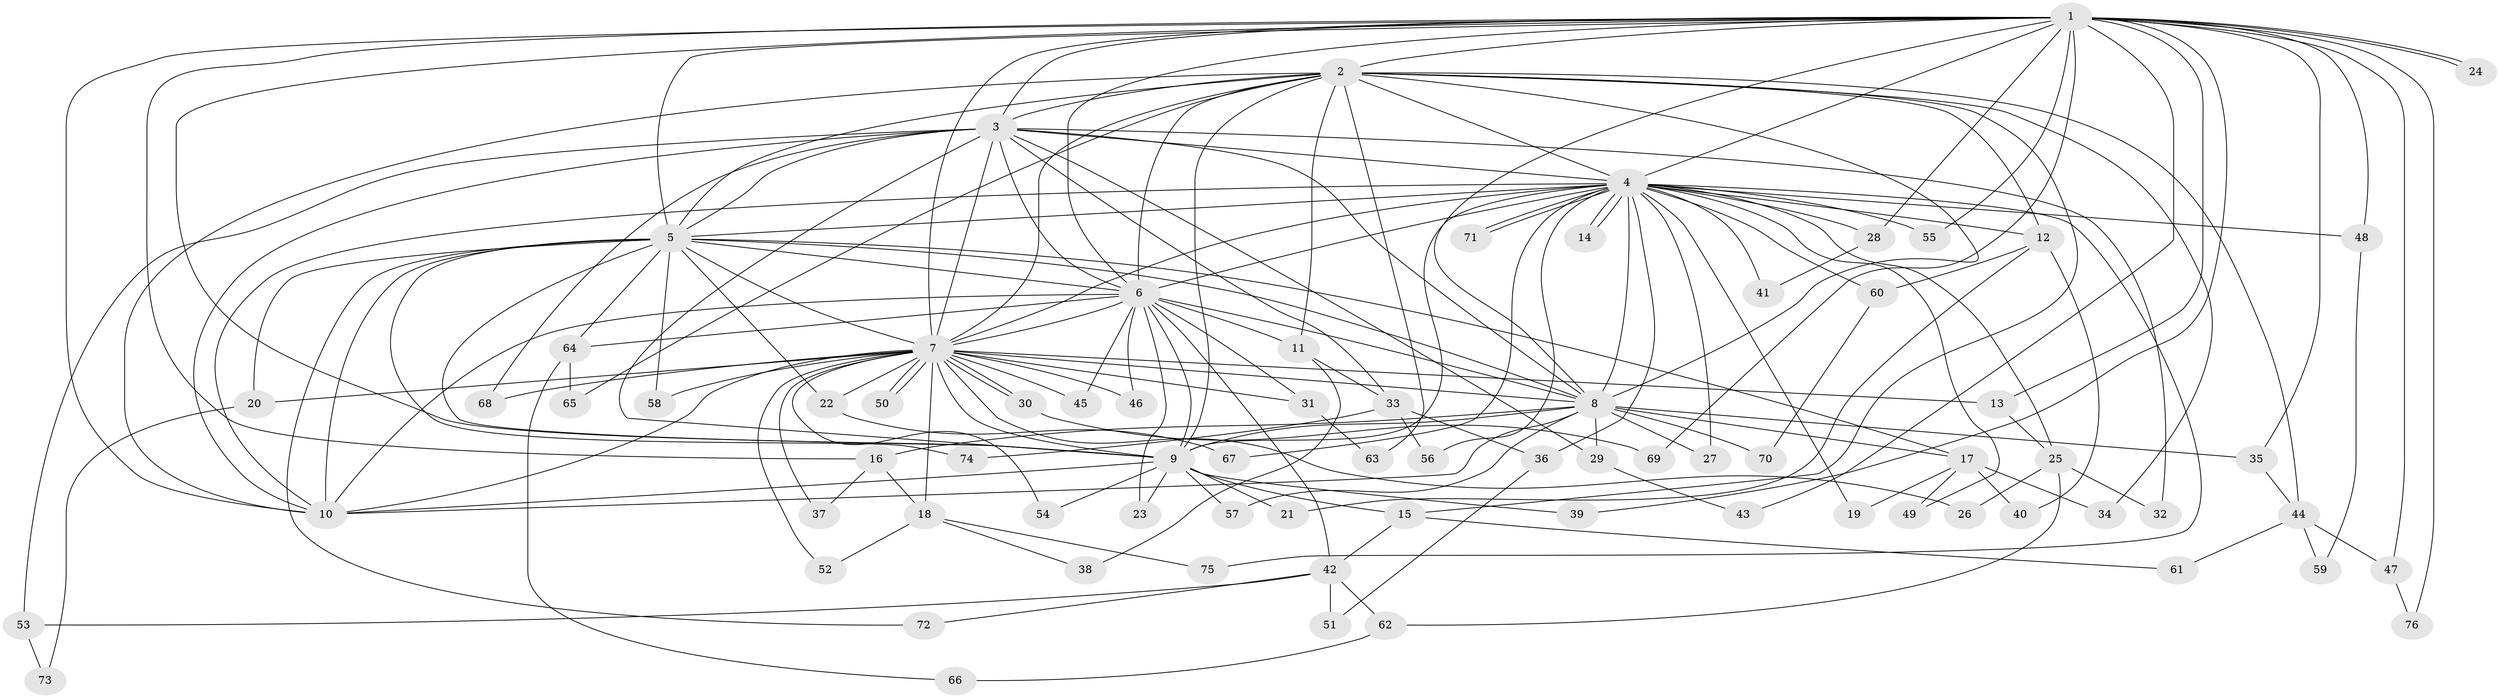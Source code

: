 // coarse degree distribution, {19: 0.01818181818181818, 26: 0.01818181818181818, 12: 0.03636363636363636, 25: 0.01818181818181818, 14: 0.01818181818181818, 13: 0.03636363636363636, 4: 0.05454545454545454, 5: 0.05454545454545454, 3: 0.14545454545454545, 2: 0.5272727272727272, 8: 0.01818181818181818, 6: 0.03636363636363636, 1: 0.01818181818181818}
// Generated by graph-tools (version 1.1) at 2025/41/03/06/25 10:41:31]
// undirected, 76 vertices, 177 edges
graph export_dot {
graph [start="1"]
  node [color=gray90,style=filled];
  1;
  2;
  3;
  4;
  5;
  6;
  7;
  8;
  9;
  10;
  11;
  12;
  13;
  14;
  15;
  16;
  17;
  18;
  19;
  20;
  21;
  22;
  23;
  24;
  25;
  26;
  27;
  28;
  29;
  30;
  31;
  32;
  33;
  34;
  35;
  36;
  37;
  38;
  39;
  40;
  41;
  42;
  43;
  44;
  45;
  46;
  47;
  48;
  49;
  50;
  51;
  52;
  53;
  54;
  55;
  56;
  57;
  58;
  59;
  60;
  61;
  62;
  63;
  64;
  65;
  66;
  67;
  68;
  69;
  70;
  71;
  72;
  73;
  74;
  75;
  76;
  1 -- 2;
  1 -- 3;
  1 -- 4;
  1 -- 5;
  1 -- 6;
  1 -- 7;
  1 -- 8;
  1 -- 9;
  1 -- 10;
  1 -- 13;
  1 -- 16;
  1 -- 24;
  1 -- 24;
  1 -- 28;
  1 -- 35;
  1 -- 39;
  1 -- 43;
  1 -- 47;
  1 -- 48;
  1 -- 55;
  1 -- 69;
  1 -- 76;
  2 -- 3;
  2 -- 4;
  2 -- 5;
  2 -- 6;
  2 -- 7;
  2 -- 8;
  2 -- 9;
  2 -- 10;
  2 -- 11;
  2 -- 12;
  2 -- 15;
  2 -- 34;
  2 -- 44;
  2 -- 63;
  2 -- 65;
  3 -- 4;
  3 -- 5;
  3 -- 6;
  3 -- 7;
  3 -- 8;
  3 -- 9;
  3 -- 10;
  3 -- 29;
  3 -- 32;
  3 -- 33;
  3 -- 53;
  3 -- 68;
  4 -- 5;
  4 -- 6;
  4 -- 7;
  4 -- 8;
  4 -- 9;
  4 -- 10;
  4 -- 12;
  4 -- 14;
  4 -- 14;
  4 -- 19;
  4 -- 25;
  4 -- 27;
  4 -- 28;
  4 -- 36;
  4 -- 41;
  4 -- 48;
  4 -- 49;
  4 -- 55;
  4 -- 56;
  4 -- 60;
  4 -- 67;
  4 -- 71;
  4 -- 71;
  4 -- 75;
  5 -- 6;
  5 -- 7;
  5 -- 8;
  5 -- 9;
  5 -- 10;
  5 -- 17;
  5 -- 20;
  5 -- 22;
  5 -- 58;
  5 -- 64;
  5 -- 72;
  5 -- 74;
  6 -- 7;
  6 -- 8;
  6 -- 9;
  6 -- 10;
  6 -- 11;
  6 -- 23;
  6 -- 31;
  6 -- 42;
  6 -- 45;
  6 -- 46;
  6 -- 64;
  7 -- 8;
  7 -- 9;
  7 -- 10;
  7 -- 13;
  7 -- 18;
  7 -- 20;
  7 -- 22;
  7 -- 26;
  7 -- 30;
  7 -- 30;
  7 -- 31;
  7 -- 37;
  7 -- 45;
  7 -- 46;
  7 -- 50;
  7 -- 50;
  7 -- 52;
  7 -- 54;
  7 -- 58;
  7 -- 68;
  8 -- 9;
  8 -- 10;
  8 -- 16;
  8 -- 17;
  8 -- 27;
  8 -- 29;
  8 -- 35;
  8 -- 57;
  8 -- 70;
  9 -- 10;
  9 -- 15;
  9 -- 21;
  9 -- 23;
  9 -- 39;
  9 -- 54;
  9 -- 57;
  11 -- 33;
  11 -- 38;
  12 -- 21;
  12 -- 40;
  12 -- 60;
  13 -- 25;
  15 -- 42;
  15 -- 61;
  16 -- 18;
  16 -- 37;
  17 -- 19;
  17 -- 34;
  17 -- 40;
  17 -- 49;
  18 -- 38;
  18 -- 52;
  18 -- 75;
  20 -- 73;
  22 -- 67;
  25 -- 26;
  25 -- 32;
  25 -- 62;
  28 -- 41;
  29 -- 43;
  30 -- 69;
  31 -- 63;
  33 -- 36;
  33 -- 56;
  33 -- 74;
  35 -- 44;
  36 -- 51;
  42 -- 51;
  42 -- 53;
  42 -- 62;
  42 -- 72;
  44 -- 47;
  44 -- 59;
  44 -- 61;
  47 -- 76;
  48 -- 59;
  53 -- 73;
  60 -- 70;
  62 -- 66;
  64 -- 65;
  64 -- 66;
}
